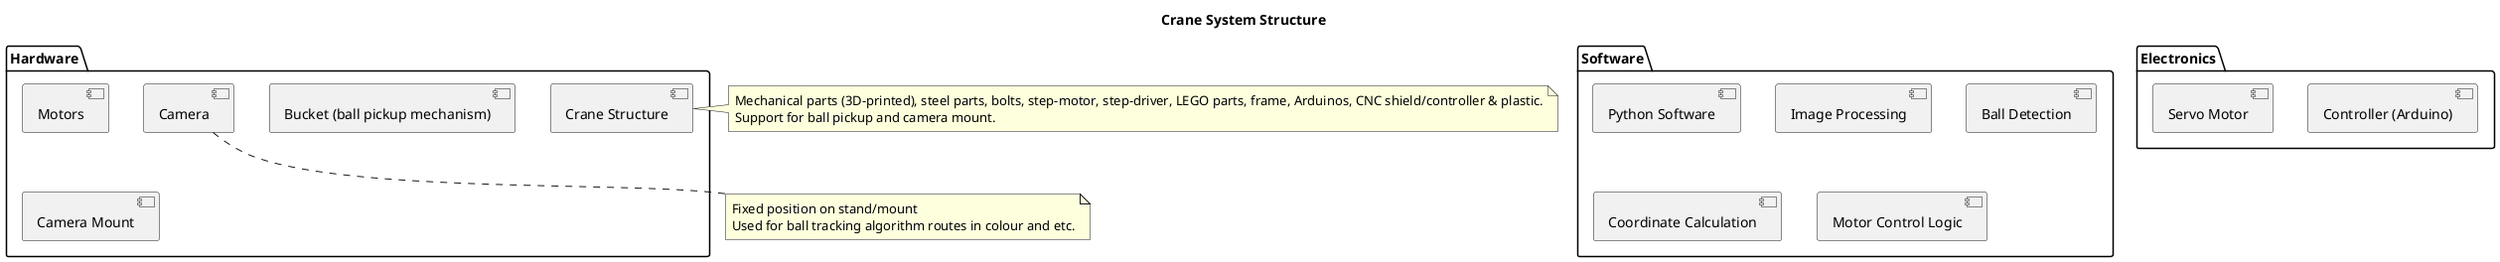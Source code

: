 @startuml
title Crane System Structure

package "Hardware" {
    [Crane Structure]
    [Motors]
    [Bucket (ball pickup mechanism)]
    [Camera Mount]
    [Camera]
}

package "Electronics" {
    [Controller (Arduino)]
    [Servo Motor]
}

package "Software" {
    [Python Software]
    [Image Processing]
    [Ball Detection]
    [Coordinate Calculation]
    [Motor Control Logic]
}

note right of [Crane Structure]
  Mechanical parts (3D-printed), steel parts, bolts, step-motor, step-driver, LEGO parts, frame, Arduinos, CNC shield/controller & plastic.
  Support for ball pickup and camera mount.
end note

note bottom of [Camera]
  Fixed position on stand/mount  
  Used for ball tracking algorithm routes in colour and etc.
end note

@enduml